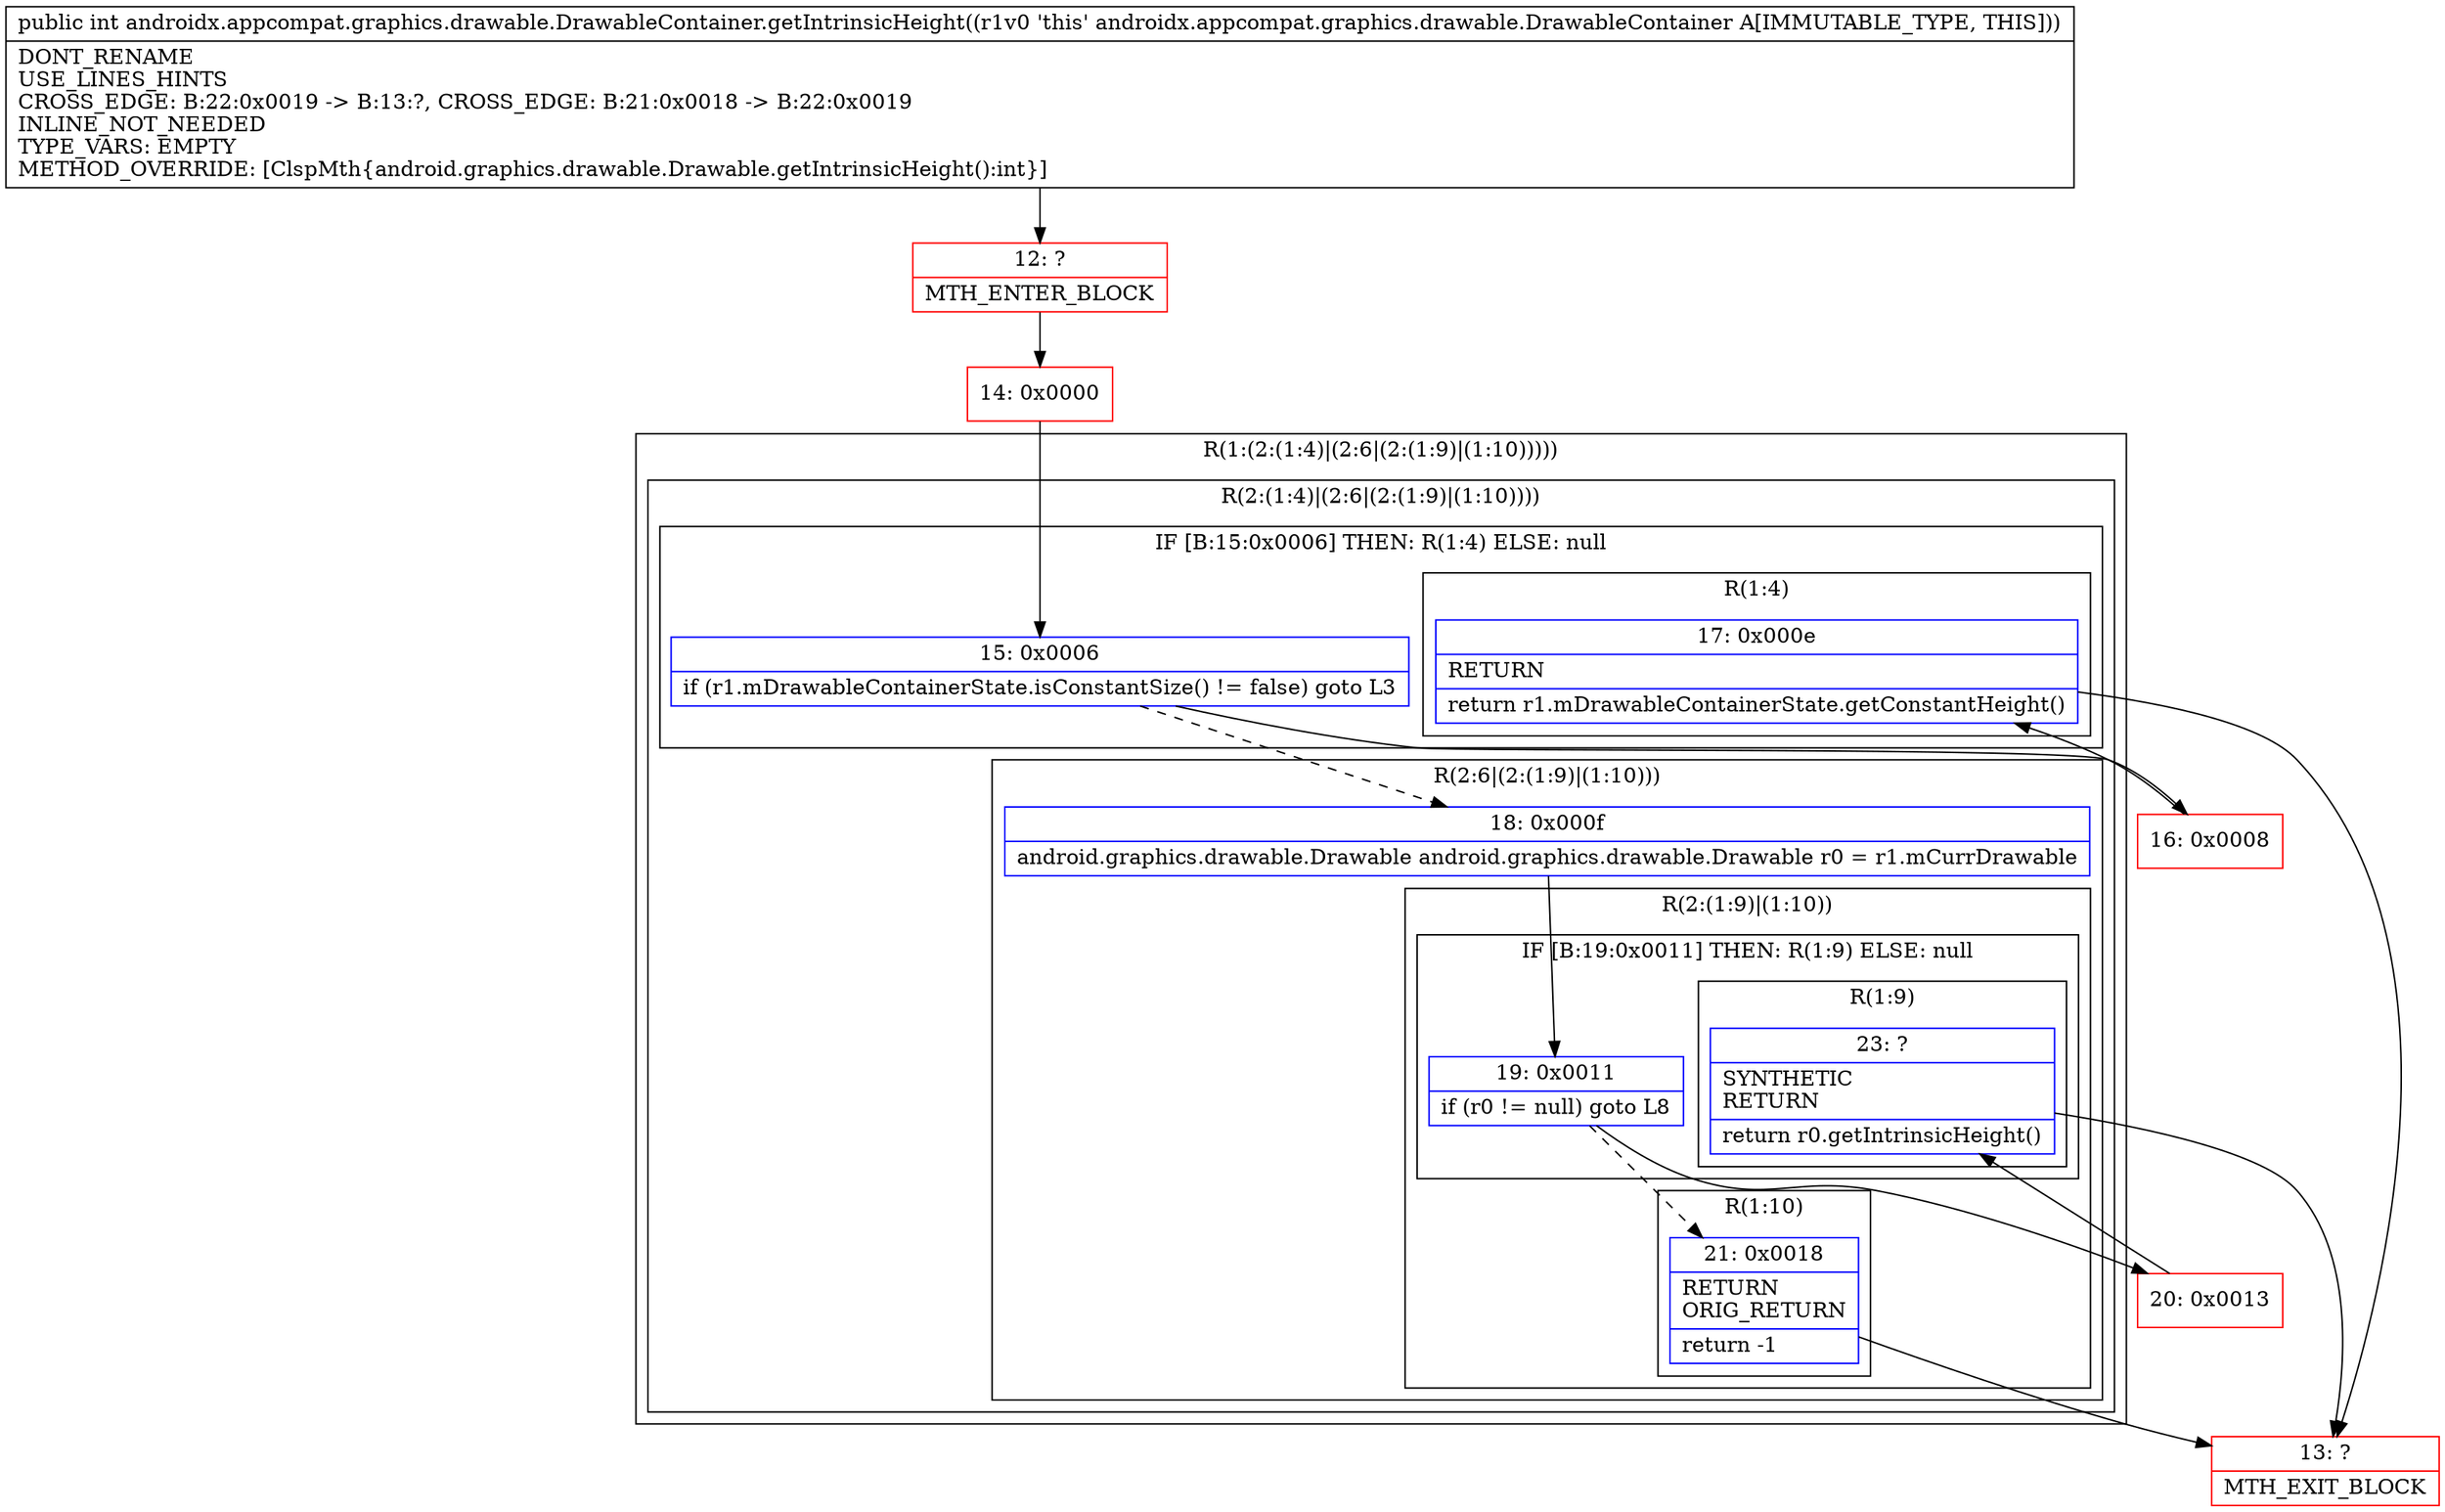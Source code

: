 digraph "CFG forandroidx.appcompat.graphics.drawable.DrawableContainer.getIntrinsicHeight()I" {
subgraph cluster_Region_510452198 {
label = "R(1:(2:(1:4)|(2:6|(2:(1:9)|(1:10)))))";
node [shape=record,color=blue];
subgraph cluster_Region_1692827995 {
label = "R(2:(1:4)|(2:6|(2:(1:9)|(1:10))))";
node [shape=record,color=blue];
subgraph cluster_IfRegion_284932900 {
label = "IF [B:15:0x0006] THEN: R(1:4) ELSE: null";
node [shape=record,color=blue];
Node_15 [shape=record,label="{15\:\ 0x0006|if (r1.mDrawableContainerState.isConstantSize() != false) goto L3\l}"];
subgraph cluster_Region_961366485 {
label = "R(1:4)";
node [shape=record,color=blue];
Node_17 [shape=record,label="{17\:\ 0x000e|RETURN\l|return r1.mDrawableContainerState.getConstantHeight()\l}"];
}
}
subgraph cluster_Region_313709736 {
label = "R(2:6|(2:(1:9)|(1:10)))";
node [shape=record,color=blue];
Node_18 [shape=record,label="{18\:\ 0x000f|android.graphics.drawable.Drawable android.graphics.drawable.Drawable r0 = r1.mCurrDrawable\l}"];
subgraph cluster_Region_1079508171 {
label = "R(2:(1:9)|(1:10))";
node [shape=record,color=blue];
subgraph cluster_IfRegion_1918915303 {
label = "IF [B:19:0x0011] THEN: R(1:9) ELSE: null";
node [shape=record,color=blue];
Node_19 [shape=record,label="{19\:\ 0x0011|if (r0 != null) goto L8\l}"];
subgraph cluster_Region_758480523 {
label = "R(1:9)";
node [shape=record,color=blue];
Node_23 [shape=record,label="{23\:\ ?|SYNTHETIC\lRETURN\l|return r0.getIntrinsicHeight()\l}"];
}
}
subgraph cluster_Region_275464643 {
label = "R(1:10)";
node [shape=record,color=blue];
Node_21 [shape=record,label="{21\:\ 0x0018|RETURN\lORIG_RETURN\l|return \-1\l}"];
}
}
}
}
}
Node_12 [shape=record,color=red,label="{12\:\ ?|MTH_ENTER_BLOCK\l}"];
Node_14 [shape=record,color=red,label="{14\:\ 0x0000}"];
Node_16 [shape=record,color=red,label="{16\:\ 0x0008}"];
Node_13 [shape=record,color=red,label="{13\:\ ?|MTH_EXIT_BLOCK\l}"];
Node_20 [shape=record,color=red,label="{20\:\ 0x0013}"];
MethodNode[shape=record,label="{public int androidx.appcompat.graphics.drawable.DrawableContainer.getIntrinsicHeight((r1v0 'this' androidx.appcompat.graphics.drawable.DrawableContainer A[IMMUTABLE_TYPE, THIS]))  | DONT_RENAME\lUSE_LINES_HINTS\lCROSS_EDGE: B:22:0x0019 \-\> B:13:?, CROSS_EDGE: B:21:0x0018 \-\> B:22:0x0019\lINLINE_NOT_NEEDED\lTYPE_VARS: EMPTY\lMETHOD_OVERRIDE: [ClspMth\{android.graphics.drawable.Drawable.getIntrinsicHeight():int\}]\l}"];
MethodNode -> Node_12;Node_15 -> Node_16;
Node_15 -> Node_18[style=dashed];
Node_17 -> Node_13;
Node_18 -> Node_19;
Node_19 -> Node_20;
Node_19 -> Node_21[style=dashed];
Node_23 -> Node_13;
Node_21 -> Node_13;
Node_12 -> Node_14;
Node_14 -> Node_15;
Node_16 -> Node_17;
Node_20 -> Node_23;
}


